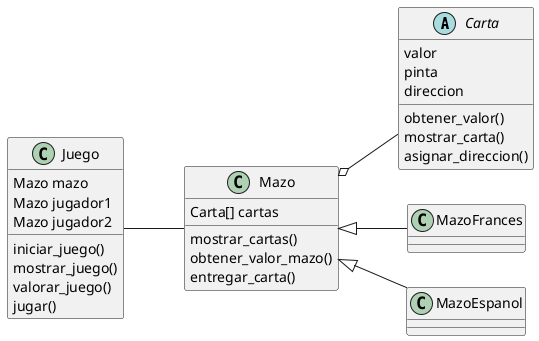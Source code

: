 @startuml
left to right direction

abstract Carta
Mazo <|-- MazoFrances
Mazo <|-- MazoEspanol
Mazo o-- Carta
Juego -- Mazo

Juego : iniciar_juego()
Juego : mostrar_juego()
Juego : valorar_juego()
Juego : jugar()
Juego : Mazo mazo
Juego : Mazo jugador1
Juego : Mazo jugador2

Carta : valor
Carta : pinta
Carta : direccion
Carta : obtener_valor()
Carta : mostrar_carta()
Carta : asignar_direccion()

Mazo : Carta[] cartas
Mazo : mostrar_cartas()
Mazo : obtener_valor_mazo()
Mazo : entregar_carta()

@enduml
